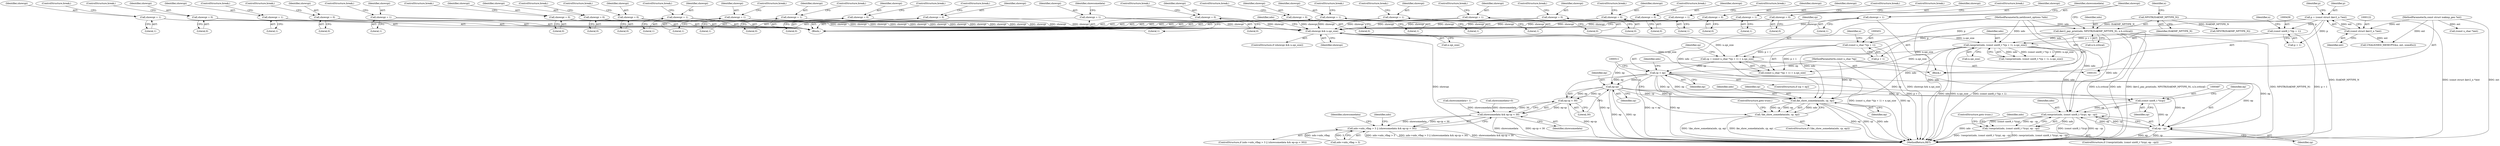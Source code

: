 digraph "0_tcpdump_c2ef693866beae071a24b45c49f9674af1df4028_2@pointer" {
"1000473" [label="(Call,ep-cp)"];
"1000459" [label="(Call,cp < ep)"];
"1000447" [label="(Call,cp = (const u_char *)(p + 1) + n.spi_size)"];
"1000450" [label="(Call,(const u_char *)(p + 1))"];
"1000119" [label="(Call,p = (const struct ikev2_n *)ext)"];
"1000121" [label="(Call,(const struct ikev2_n *)ext)"];
"1000104" [label="(MethodParameterIn,const struct isakmp_gen *ext)"];
"1000436" [label="(Call,rawprint(ndo, (const uint8_t *)(p + 1), n.spi_size))"];
"1000133" [label="(Call,ikev2_pay_print(ndo, NPSTR(ISAKMP_NPTYPE_N), n.h.critical))"];
"1000102" [label="(MethodParameterIn,netdissect_options *ndo)"];
"1000135" [label="(Call,NPSTR(ISAKMP_NPTYPE_N))"];
"1000438" [label="(Call,(const uint8_t *)(p + 1))"];
"1000424" [label="(Call,showspi && n.spi_size)"];
"1000376" [label="(Call,showspi = 0)"];
"1000360" [label="(Call,showspi = 1)"];
"1000293" [label="(Call,showspi = 0)"];
"1000205" [label="(Call,showspi = 1)"];
"1000352" [label="(Call,showspi = 0)"];
"1000221" [label="(Call,showspi = 1)"];
"1000261" [label="(Call,showspi = 0)"];
"1000269" [label="(Call,showspi = 0)"];
"1000173" [label="(Call,showspi = 0)"];
"1000197" [label="(Call,showspi = 1)"];
"1000181" [label="(Call,showspi = 1)"];
"1000325" [label="(Call,showspi = 1)"];
"1000368" [label="(Call,showspi = 0)"];
"1000309" [label="(Call,showspi = 0)"];
"1000333" [label="(Call,showspi = 1)"];
"1000285" [label="(Call,showspi = 0)"];
"1000189" [label="(Call,showspi = 0)"];
"1000317" [label="(Call,showspi = 1)"];
"1000237" [label="(Call,showspi = 1)"];
"1000213" [label="(Call,showspi = 1)"];
"1000253" [label="(Call,showspi = 0)"];
"1000301" [label="(Call,showspi = 0)"];
"1000277" [label="(Call,showspi = 0)"];
"1000142" [label="(Call,showspi = 1)"];
"1000229" [label="(Call,showspi = 1)"];
"1000344" [label="(Call,showspi = 0)"];
"1000245" [label="(Call,showspi = 1)"];
"1000106" [label="(MethodParameterIn,const u_char *ep)"];
"1000472" [label="(Call,ep-cp < 30)"];
"1000470" [label="(Call,showsomedata && ep-cp < 30)"];
"1000464" [label="(Call,ndo->ndo_vflag > 3 || (showsomedata && ep-cp < 30))"];
"1000486" [label="(Call,(const uint8_t *)(cp))"];
"1000484" [label="(Call,rawprint(ndo, (const uint8_t *)(cp), ep - cp))"];
"1000483" [label="(Call,!rawprint(ndo, (const uint8_t *)(cp), ep - cp))"];
"1000489" [label="(Call,ep - cp)"];
"1000503" [label="(Call,ike_show_somedata(ndo, cp, ep))"];
"1000502" [label="(Call,!ike_show_somedata(ndo, cp, ep))"];
"1000182" [label="(Identifier,showspi)"];
"1000326" [label="(Identifier,showspi)"];
"1000467" [label="(Identifier,ndo)"];
"1000486" [label="(Call,(const uint8_t *)(cp))"];
"1000464" [label="(Call,ndo->ndo_vflag > 3 || (showsomedata && ep-cp < 30))"];
"1000311" [label="(Literal,0)"];
"1000362" [label="(Literal,1)"];
"1000232" [label="(ControlStructure,break;)"];
"1000137" [label="(Call,n.h.critical)"];
"1000270" [label="(Identifier,showspi)"];
"1000301" [label="(Call,showspi = 0)"];
"1000277" [label="(Call,showspi = 0)"];
"1000213" [label="(Call,showspi = 1)"];
"1000505" [label="(Identifier,cp)"];
"1000271" [label="(Literal,0)"];
"1000346" [label="(Literal,0)"];
"1000460" [label="(Identifier,cp)"];
"1000146" [label="(Identifier,showsomedata)"];
"1000240" [label="(ControlStructure,break;)"];
"1000461" [label="(Identifier,ep)"];
"1000344" [label="(Call,showspi = 0)"];
"1000304" [label="(ControlStructure,break;)"];
"1000470" [label="(Call,showsomedata && ep-cp < 30)"];
"1000426" [label="(Call,n.spi_size)"];
"1000176" [label="(ControlStructure,break;)"];
"1000463" [label="(ControlStructure,if (ndo->ndo_vflag > 3 || (showsomedata && ep-cp < 30)))"];
"1000510" [label="(Call,(const u_char *)ext)"];
"1000447" [label="(Call,cp = (const u_char *)(p + 1) + n.spi_size)"];
"1000145" [label="(Call,showsomedata=0)"];
"1000484" [label="(Call,rawprint(ndo, (const uint8_t *)(cp), ep - cp))"];
"1000328" [label="(ControlStructure,break;)"];
"1000379" [label="(ControlStructure,break;)"];
"1000352" [label="(Call,showspi = 0)"];
"1000123" [label="(Identifier,ext)"];
"1000456" [label="(Identifier,n)"];
"1000144" [label="(Literal,1)"];
"1000325" [label="(Call,showspi = 1)"];
"1000126" [label="(Identifier,p)"];
"1000503" [label="(Call,ike_show_somedata(ndo, cp, ep))"];
"1000287" [label="(Literal,0)"];
"1000319" [label="(Literal,1)"];
"1000247" [label="(Literal,1)"];
"1000495" [label="(Identifier,ndo)"];
"1000473" [label="(Call,ep-cp)"];
"1000334" [label="(Identifier,showspi)"];
"1000335" [label="(Literal,1)"];
"1000143" [label="(Identifier,showspi)"];
"1000371" [label="(ControlStructure,break;)"];
"1000256" [label="(ControlStructure,break;)"];
"1000215" [label="(Literal,1)"];
"1000483" [label="(Call,!rawprint(ndo, (const uint8_t *)(cp), ep - cp))"];
"1000205" [label="(Call,showspi = 1)"];
"1000206" [label="(Identifier,showspi)"];
"1000458" [label="(ControlStructure,if (cp < ep))"];
"1000248" [label="(ControlStructure,break;)"];
"1000443" [label="(Call,n.spi_size)"];
"1000189" [label="(Call,showspi = 0)"];
"1000520" [label="(Call,NPSTR(ISAKMP_NPTYPE_N))"];
"1000120" [label="(Identifier,p)"];
"1000432" [label="(Identifier,ndo)"];
"1000142" [label="(Call,showspi = 1)"];
"1000119" [label="(Call,p = (const struct ikev2_n *)ext)"];
"1000136" [label="(Identifier,ISAKMP_NPTYPE_N)"];
"1000309" [label="(Call,showspi = 0)"];
"1000216" [label="(ControlStructure,break;)"];
"1000492" [label="(ControlStructure,goto trunc;)"];
"1000200" [label="(ControlStructure,break;)"];
"1000264" [label="(ControlStructure,break;)"];
"1000488" [label="(Identifier,cp)"];
"1000452" [label="(Call,p + 1)"];
"1000245" [label="(Call,showspi = 1)"];
"1000489" [label="(Call,ep - cp)"];
"1000168" [label="(Block,)"];
"1000423" [label="(ControlStructure,if (showspi && n.spi_size))"];
"1000102" [label="(MethodParameterIn,netdissect_options *ndo)"];
"1000272" [label="(ControlStructure,break;)"];
"1000263" [label="(Literal,0)"];
"1000438" [label="(Call,(const uint8_t *)(p + 1))"];
"1000288" [label="(ControlStructure,break;)"];
"1000192" [label="(ControlStructure,break;)"];
"1000231" [label="(Literal,1)"];
"1000361" [label="(Identifier,showspi)"];
"1000378" [label="(Literal,0)"];
"1000310" [label="(Identifier,showspi)"];
"1000425" [label="(Identifier,showspi)"];
"1000318" [label="(Identifier,showspi)"];
"1000296" [label="(ControlStructure,break;)"];
"1000285" [label="(Call,showspi = 0)"];
"1000436" [label="(Call,rawprint(ndo, (const uint8_t *)(p + 1), n.spi_size))"];
"1000444" [label="(Identifier,n)"];
"1000279" [label="(Literal,0)"];
"1000482" [label="(ControlStructure,if (!rawprint(ndo, (const uint8_t *)(cp), ep - cp)))"];
"1000175" [label="(Literal,0)"];
"1000370" [label="(Literal,0)"];
"1000437" [label="(Identifier,ndo)"];
"1000224" [label="(ControlStructure,break;)"];
"1000490" [label="(Identifier,ep)"];
"1000345" [label="(Identifier,showspi)"];
"1000475" [label="(Identifier,cp)"];
"1000491" [label="(Identifier,cp)"];
"1000294" [label="(Identifier,showspi)"];
"1000360" [label="(Call,showspi = 1)"];
"1000448" [label="(Identifier,cp)"];
"1000222" [label="(Identifier,showspi)"];
"1000303" [label="(Literal,0)"];
"1000104" [label="(MethodParameterIn,const struct isakmp_gen *ext)"];
"1000111" [label="(Block,)"];
"1000485" [label="(Identifier,ndo)"];
"1000190" [label="(Identifier,showspi)"];
"1000474" [label="(Identifier,ep)"];
"1000480" [label="(Identifier,ndo)"];
"1000337" [label="(Identifier,showsomedata)"];
"1000465" [label="(Call,ndo->ndo_vflag > 3)"];
"1000449" [label="(Call,(const u_char *)(p + 1) + n.spi_size)"];
"1000354" [label="(Literal,0)"];
"1000320" [label="(ControlStructure,break;)"];
"1000376" [label="(Call,showspi = 0)"];
"1000183" [label="(Literal,1)"];
"1000230" [label="(Identifier,showspi)"];
"1000133" [label="(Call,ikev2_pay_print(ndo, NPSTR(ISAKMP_NPTYPE_N), n.h.critical))"];
"1000127" [label="(Call,UNALIGNED_MEMCPY(&n, ext, sizeof(n)))"];
"1000106" [label="(MethodParameterIn,const u_char *ep)"];
"1000476" [label="(Literal,30)"];
"1000269" [label="(Call,showspi = 0)"];
"1000347" [label="(ControlStructure,break;)"];
"1000253" [label="(Call,showspi = 0)"];
"1000507" [label="(ControlStructure,goto trunc;)"];
"1000368" [label="(Call,showspi = 0)"];
"1000134" [label="(Identifier,ndo)"];
"1000280" [label="(ControlStructure,break;)"];
"1000174" [label="(Identifier,showspi)"];
"1000524" [label="(MethodReturn,RET)"];
"1000317" [label="(Call,showspi = 1)"];
"1000336" [label="(Call,showsomedata= 1)"];
"1000208" [label="(ControlStructure,break;)"];
"1000262" [label="(Identifier,showspi)"];
"1000121" [label="(Call,(const struct ikev2_n *)ext)"];
"1000369" [label="(Identifier,showspi)"];
"1000254" [label="(Identifier,showspi)"];
"1000327" [label="(Literal,1)"];
"1000139" [label="(Identifier,n)"];
"1000197" [label="(Call,showspi = 1)"];
"1000278" [label="(Identifier,showspi)"];
"1000198" [label="(Identifier,showspi)"];
"1000355" [label="(ControlStructure,break;)"];
"1000221" [label="(Call,showspi = 1)"];
"1000246" [label="(Identifier,showspi)"];
"1000191" [label="(Literal,0)"];
"1000424" [label="(Call,showspi && n.spi_size)"];
"1000223" [label="(Literal,1)"];
"1000295" [label="(Literal,0)"];
"1000499" [label="(Identifier,showsomedata)"];
"1000502" [label="(Call,!ike_show_somedata(ndo, cp, ep))"];
"1000286" [label="(Identifier,showspi)"];
"1000504" [label="(Identifier,ndo)"];
"1000471" [label="(Identifier,showsomedata)"];
"1000184" [label="(ControlStructure,break;)"];
"1000353" [label="(Identifier,showspi)"];
"1000135" [label="(Call,NPSTR(ISAKMP_NPTYPE_N))"];
"1000214" [label="(Identifier,showspi)"];
"1000312" [label="(ControlStructure,break;)"];
"1000501" [label="(ControlStructure,if (!ike_show_somedata(ndo, cp, ep)))"];
"1000237" [label="(Call,showspi = 1)"];
"1000229" [label="(Call,showspi = 1)"];
"1000472" [label="(Call,ep-cp < 30)"];
"1000207" [label="(Literal,1)"];
"1000506" [label="(Identifier,ep)"];
"1000293" [label="(Call,showspi = 0)"];
"1000377" [label="(Identifier,showspi)"];
"1000255" [label="(Literal,0)"];
"1000238" [label="(Identifier,showspi)"];
"1000450" [label="(Call,(const u_char *)(p + 1))"];
"1000261" [label="(Call,showspi = 0)"];
"1000440" [label="(Call,p + 1)"];
"1000173" [label="(Call,showspi = 0)"];
"1000333" [label="(Call,showspi = 1)"];
"1000459" [label="(Call,cp < ep)"];
"1000199" [label="(Literal,1)"];
"1000363" [label="(ControlStructure,break;)"];
"1000435" [label="(Call,!rawprint(ndo, (const uint8_t *)(p + 1), n.spi_size))"];
"1000302" [label="(Identifier,showspi)"];
"1000239" [label="(Literal,1)"];
"1000181" [label="(Call,showspi = 1)"];
"1000473" -> "1000472"  [label="AST: "];
"1000473" -> "1000475"  [label="CFG: "];
"1000474" -> "1000473"  [label="AST: "];
"1000475" -> "1000473"  [label="AST: "];
"1000476" -> "1000473"  [label="CFG: "];
"1000473" -> "1000524"  [label="DDG: ep"];
"1000473" -> "1000524"  [label="DDG: cp"];
"1000473" -> "1000472"  [label="DDG: ep"];
"1000473" -> "1000472"  [label="DDG: cp"];
"1000459" -> "1000473"  [label="DDG: ep"];
"1000459" -> "1000473"  [label="DDG: cp"];
"1000106" -> "1000473"  [label="DDG: ep"];
"1000473" -> "1000486"  [label="DDG: cp"];
"1000473" -> "1000489"  [label="DDG: ep"];
"1000473" -> "1000503"  [label="DDG: cp"];
"1000473" -> "1000503"  [label="DDG: ep"];
"1000459" -> "1000458"  [label="AST: "];
"1000459" -> "1000461"  [label="CFG: "];
"1000460" -> "1000459"  [label="AST: "];
"1000461" -> "1000459"  [label="AST: "];
"1000467" -> "1000459"  [label="CFG: "];
"1000511" -> "1000459"  [label="CFG: "];
"1000459" -> "1000524"  [label="DDG: ep"];
"1000459" -> "1000524"  [label="DDG: cp"];
"1000459" -> "1000524"  [label="DDG: cp < ep"];
"1000447" -> "1000459"  [label="DDG: cp"];
"1000106" -> "1000459"  [label="DDG: ep"];
"1000459" -> "1000486"  [label="DDG: cp"];
"1000459" -> "1000489"  [label="DDG: ep"];
"1000459" -> "1000503"  [label="DDG: cp"];
"1000459" -> "1000503"  [label="DDG: ep"];
"1000447" -> "1000111"  [label="AST: "];
"1000447" -> "1000449"  [label="CFG: "];
"1000448" -> "1000447"  [label="AST: "];
"1000449" -> "1000447"  [label="AST: "];
"1000460" -> "1000447"  [label="CFG: "];
"1000447" -> "1000524"  [label="DDG: (const u_char *)(p + 1) + n.spi_size"];
"1000450" -> "1000447"  [label="DDG: p + 1"];
"1000436" -> "1000447"  [label="DDG: n.spi_size"];
"1000424" -> "1000447"  [label="DDG: n.spi_size"];
"1000450" -> "1000449"  [label="AST: "];
"1000450" -> "1000452"  [label="CFG: "];
"1000451" -> "1000450"  [label="AST: "];
"1000452" -> "1000450"  [label="AST: "];
"1000456" -> "1000450"  [label="CFG: "];
"1000450" -> "1000524"  [label="DDG: p + 1"];
"1000450" -> "1000449"  [label="DDG: p + 1"];
"1000119" -> "1000450"  [label="DDG: p"];
"1000119" -> "1000111"  [label="AST: "];
"1000119" -> "1000121"  [label="CFG: "];
"1000120" -> "1000119"  [label="AST: "];
"1000121" -> "1000119"  [label="AST: "];
"1000126" -> "1000119"  [label="CFG: "];
"1000119" -> "1000524"  [label="DDG: (const struct ikev2_n *)ext"];
"1000121" -> "1000119"  [label="DDG: ext"];
"1000119" -> "1000438"  [label="DDG: p"];
"1000119" -> "1000440"  [label="DDG: p"];
"1000119" -> "1000452"  [label="DDG: p"];
"1000121" -> "1000123"  [label="CFG: "];
"1000122" -> "1000121"  [label="AST: "];
"1000123" -> "1000121"  [label="AST: "];
"1000104" -> "1000121"  [label="DDG: ext"];
"1000121" -> "1000127"  [label="DDG: ext"];
"1000104" -> "1000101"  [label="AST: "];
"1000104" -> "1000524"  [label="DDG: ext"];
"1000104" -> "1000127"  [label="DDG: ext"];
"1000104" -> "1000510"  [label="DDG: ext"];
"1000436" -> "1000435"  [label="AST: "];
"1000436" -> "1000443"  [label="CFG: "];
"1000437" -> "1000436"  [label="AST: "];
"1000438" -> "1000436"  [label="AST: "];
"1000443" -> "1000436"  [label="AST: "];
"1000435" -> "1000436"  [label="CFG: "];
"1000436" -> "1000524"  [label="DDG: ndo"];
"1000436" -> "1000524"  [label="DDG: n.spi_size"];
"1000436" -> "1000524"  [label="DDG: (const uint8_t *)(p + 1)"];
"1000436" -> "1000435"  [label="DDG: ndo"];
"1000436" -> "1000435"  [label="DDG: (const uint8_t *)(p + 1)"];
"1000436" -> "1000435"  [label="DDG: n.spi_size"];
"1000133" -> "1000436"  [label="DDG: ndo"];
"1000102" -> "1000436"  [label="DDG: ndo"];
"1000438" -> "1000436"  [label="DDG: p + 1"];
"1000424" -> "1000436"  [label="DDG: n.spi_size"];
"1000436" -> "1000449"  [label="DDG: n.spi_size"];
"1000436" -> "1000484"  [label="DDG: ndo"];
"1000436" -> "1000503"  [label="DDG: ndo"];
"1000133" -> "1000111"  [label="AST: "];
"1000133" -> "1000137"  [label="CFG: "];
"1000134" -> "1000133"  [label="AST: "];
"1000135" -> "1000133"  [label="AST: "];
"1000137" -> "1000133"  [label="AST: "];
"1000143" -> "1000133"  [label="CFG: "];
"1000133" -> "1000524"  [label="DDG: ndo"];
"1000133" -> "1000524"  [label="DDG: ikev2_pay_print(ndo, NPSTR(ISAKMP_NPTYPE_N), n.h.critical)"];
"1000133" -> "1000524"  [label="DDG: NPSTR(ISAKMP_NPTYPE_N)"];
"1000133" -> "1000524"  [label="DDG: n.h.critical"];
"1000102" -> "1000133"  [label="DDG: ndo"];
"1000135" -> "1000133"  [label="DDG: ISAKMP_NPTYPE_N"];
"1000133" -> "1000484"  [label="DDG: ndo"];
"1000133" -> "1000503"  [label="DDG: ndo"];
"1000102" -> "1000101"  [label="AST: "];
"1000102" -> "1000524"  [label="DDG: ndo"];
"1000102" -> "1000484"  [label="DDG: ndo"];
"1000102" -> "1000503"  [label="DDG: ndo"];
"1000135" -> "1000136"  [label="CFG: "];
"1000136" -> "1000135"  [label="AST: "];
"1000139" -> "1000135"  [label="CFG: "];
"1000135" -> "1000524"  [label="DDG: ISAKMP_NPTYPE_N"];
"1000135" -> "1000520"  [label="DDG: ISAKMP_NPTYPE_N"];
"1000438" -> "1000440"  [label="CFG: "];
"1000439" -> "1000438"  [label="AST: "];
"1000440" -> "1000438"  [label="AST: "];
"1000444" -> "1000438"  [label="CFG: "];
"1000438" -> "1000524"  [label="DDG: p + 1"];
"1000424" -> "1000423"  [label="AST: "];
"1000424" -> "1000425"  [label="CFG: "];
"1000424" -> "1000426"  [label="CFG: "];
"1000425" -> "1000424"  [label="AST: "];
"1000426" -> "1000424"  [label="AST: "];
"1000432" -> "1000424"  [label="CFG: "];
"1000448" -> "1000424"  [label="CFG: "];
"1000424" -> "1000524"  [label="DDG: showspi"];
"1000424" -> "1000524"  [label="DDG: showspi && n.spi_size"];
"1000376" -> "1000424"  [label="DDG: showspi"];
"1000360" -> "1000424"  [label="DDG: showspi"];
"1000293" -> "1000424"  [label="DDG: showspi"];
"1000205" -> "1000424"  [label="DDG: showspi"];
"1000352" -> "1000424"  [label="DDG: showspi"];
"1000221" -> "1000424"  [label="DDG: showspi"];
"1000261" -> "1000424"  [label="DDG: showspi"];
"1000269" -> "1000424"  [label="DDG: showspi"];
"1000173" -> "1000424"  [label="DDG: showspi"];
"1000197" -> "1000424"  [label="DDG: showspi"];
"1000181" -> "1000424"  [label="DDG: showspi"];
"1000325" -> "1000424"  [label="DDG: showspi"];
"1000368" -> "1000424"  [label="DDG: showspi"];
"1000309" -> "1000424"  [label="DDG: showspi"];
"1000333" -> "1000424"  [label="DDG: showspi"];
"1000285" -> "1000424"  [label="DDG: showspi"];
"1000189" -> "1000424"  [label="DDG: showspi"];
"1000317" -> "1000424"  [label="DDG: showspi"];
"1000237" -> "1000424"  [label="DDG: showspi"];
"1000213" -> "1000424"  [label="DDG: showspi"];
"1000253" -> "1000424"  [label="DDG: showspi"];
"1000301" -> "1000424"  [label="DDG: showspi"];
"1000277" -> "1000424"  [label="DDG: showspi"];
"1000142" -> "1000424"  [label="DDG: showspi"];
"1000229" -> "1000424"  [label="DDG: showspi"];
"1000344" -> "1000424"  [label="DDG: showspi"];
"1000245" -> "1000424"  [label="DDG: showspi"];
"1000424" -> "1000449"  [label="DDG: n.spi_size"];
"1000376" -> "1000168"  [label="AST: "];
"1000376" -> "1000378"  [label="CFG: "];
"1000377" -> "1000376"  [label="AST: "];
"1000378" -> "1000376"  [label="AST: "];
"1000379" -> "1000376"  [label="CFG: "];
"1000360" -> "1000168"  [label="AST: "];
"1000360" -> "1000362"  [label="CFG: "];
"1000361" -> "1000360"  [label="AST: "];
"1000362" -> "1000360"  [label="AST: "];
"1000363" -> "1000360"  [label="CFG: "];
"1000293" -> "1000168"  [label="AST: "];
"1000293" -> "1000295"  [label="CFG: "];
"1000294" -> "1000293"  [label="AST: "];
"1000295" -> "1000293"  [label="AST: "];
"1000296" -> "1000293"  [label="CFG: "];
"1000205" -> "1000168"  [label="AST: "];
"1000205" -> "1000207"  [label="CFG: "];
"1000206" -> "1000205"  [label="AST: "];
"1000207" -> "1000205"  [label="AST: "];
"1000208" -> "1000205"  [label="CFG: "];
"1000352" -> "1000168"  [label="AST: "];
"1000352" -> "1000354"  [label="CFG: "];
"1000353" -> "1000352"  [label="AST: "];
"1000354" -> "1000352"  [label="AST: "];
"1000355" -> "1000352"  [label="CFG: "];
"1000221" -> "1000168"  [label="AST: "];
"1000221" -> "1000223"  [label="CFG: "];
"1000222" -> "1000221"  [label="AST: "];
"1000223" -> "1000221"  [label="AST: "];
"1000224" -> "1000221"  [label="CFG: "];
"1000261" -> "1000168"  [label="AST: "];
"1000261" -> "1000263"  [label="CFG: "];
"1000262" -> "1000261"  [label="AST: "];
"1000263" -> "1000261"  [label="AST: "];
"1000264" -> "1000261"  [label="CFG: "];
"1000269" -> "1000168"  [label="AST: "];
"1000269" -> "1000271"  [label="CFG: "];
"1000270" -> "1000269"  [label="AST: "];
"1000271" -> "1000269"  [label="AST: "];
"1000272" -> "1000269"  [label="CFG: "];
"1000173" -> "1000168"  [label="AST: "];
"1000173" -> "1000175"  [label="CFG: "];
"1000174" -> "1000173"  [label="AST: "];
"1000175" -> "1000173"  [label="AST: "];
"1000176" -> "1000173"  [label="CFG: "];
"1000197" -> "1000168"  [label="AST: "];
"1000197" -> "1000199"  [label="CFG: "];
"1000198" -> "1000197"  [label="AST: "];
"1000199" -> "1000197"  [label="AST: "];
"1000200" -> "1000197"  [label="CFG: "];
"1000181" -> "1000168"  [label="AST: "];
"1000181" -> "1000183"  [label="CFG: "];
"1000182" -> "1000181"  [label="AST: "];
"1000183" -> "1000181"  [label="AST: "];
"1000184" -> "1000181"  [label="CFG: "];
"1000325" -> "1000168"  [label="AST: "];
"1000325" -> "1000327"  [label="CFG: "];
"1000326" -> "1000325"  [label="AST: "];
"1000327" -> "1000325"  [label="AST: "];
"1000328" -> "1000325"  [label="CFG: "];
"1000368" -> "1000168"  [label="AST: "];
"1000368" -> "1000370"  [label="CFG: "];
"1000369" -> "1000368"  [label="AST: "];
"1000370" -> "1000368"  [label="AST: "];
"1000371" -> "1000368"  [label="CFG: "];
"1000309" -> "1000168"  [label="AST: "];
"1000309" -> "1000311"  [label="CFG: "];
"1000310" -> "1000309"  [label="AST: "];
"1000311" -> "1000309"  [label="AST: "];
"1000312" -> "1000309"  [label="CFG: "];
"1000333" -> "1000168"  [label="AST: "];
"1000333" -> "1000335"  [label="CFG: "];
"1000334" -> "1000333"  [label="AST: "];
"1000335" -> "1000333"  [label="AST: "];
"1000337" -> "1000333"  [label="CFG: "];
"1000285" -> "1000168"  [label="AST: "];
"1000285" -> "1000287"  [label="CFG: "];
"1000286" -> "1000285"  [label="AST: "];
"1000287" -> "1000285"  [label="AST: "];
"1000288" -> "1000285"  [label="CFG: "];
"1000189" -> "1000168"  [label="AST: "];
"1000189" -> "1000191"  [label="CFG: "];
"1000190" -> "1000189"  [label="AST: "];
"1000191" -> "1000189"  [label="AST: "];
"1000192" -> "1000189"  [label="CFG: "];
"1000317" -> "1000168"  [label="AST: "];
"1000317" -> "1000319"  [label="CFG: "];
"1000318" -> "1000317"  [label="AST: "];
"1000319" -> "1000317"  [label="AST: "];
"1000320" -> "1000317"  [label="CFG: "];
"1000237" -> "1000168"  [label="AST: "];
"1000237" -> "1000239"  [label="CFG: "];
"1000238" -> "1000237"  [label="AST: "];
"1000239" -> "1000237"  [label="AST: "];
"1000240" -> "1000237"  [label="CFG: "];
"1000213" -> "1000168"  [label="AST: "];
"1000213" -> "1000215"  [label="CFG: "];
"1000214" -> "1000213"  [label="AST: "];
"1000215" -> "1000213"  [label="AST: "];
"1000216" -> "1000213"  [label="CFG: "];
"1000253" -> "1000168"  [label="AST: "];
"1000253" -> "1000255"  [label="CFG: "];
"1000254" -> "1000253"  [label="AST: "];
"1000255" -> "1000253"  [label="AST: "];
"1000256" -> "1000253"  [label="CFG: "];
"1000301" -> "1000168"  [label="AST: "];
"1000301" -> "1000303"  [label="CFG: "];
"1000302" -> "1000301"  [label="AST: "];
"1000303" -> "1000301"  [label="AST: "];
"1000304" -> "1000301"  [label="CFG: "];
"1000277" -> "1000168"  [label="AST: "];
"1000277" -> "1000279"  [label="CFG: "];
"1000278" -> "1000277"  [label="AST: "];
"1000279" -> "1000277"  [label="AST: "];
"1000280" -> "1000277"  [label="CFG: "];
"1000142" -> "1000111"  [label="AST: "];
"1000142" -> "1000144"  [label="CFG: "];
"1000143" -> "1000142"  [label="AST: "];
"1000144" -> "1000142"  [label="AST: "];
"1000146" -> "1000142"  [label="CFG: "];
"1000229" -> "1000168"  [label="AST: "];
"1000229" -> "1000231"  [label="CFG: "];
"1000230" -> "1000229"  [label="AST: "];
"1000231" -> "1000229"  [label="AST: "];
"1000232" -> "1000229"  [label="CFG: "];
"1000344" -> "1000168"  [label="AST: "];
"1000344" -> "1000346"  [label="CFG: "];
"1000345" -> "1000344"  [label="AST: "];
"1000346" -> "1000344"  [label="AST: "];
"1000347" -> "1000344"  [label="CFG: "];
"1000245" -> "1000168"  [label="AST: "];
"1000245" -> "1000247"  [label="CFG: "];
"1000246" -> "1000245"  [label="AST: "];
"1000247" -> "1000245"  [label="AST: "];
"1000248" -> "1000245"  [label="CFG: "];
"1000106" -> "1000101"  [label="AST: "];
"1000106" -> "1000524"  [label="DDG: ep"];
"1000106" -> "1000489"  [label="DDG: ep"];
"1000106" -> "1000503"  [label="DDG: ep"];
"1000472" -> "1000470"  [label="AST: "];
"1000472" -> "1000476"  [label="CFG: "];
"1000476" -> "1000472"  [label="AST: "];
"1000470" -> "1000472"  [label="CFG: "];
"1000472" -> "1000524"  [label="DDG: ep-cp"];
"1000472" -> "1000470"  [label="DDG: ep-cp"];
"1000472" -> "1000470"  [label="DDG: 30"];
"1000470" -> "1000464"  [label="AST: "];
"1000470" -> "1000471"  [label="CFG: "];
"1000471" -> "1000470"  [label="AST: "];
"1000464" -> "1000470"  [label="CFG: "];
"1000470" -> "1000524"  [label="DDG: ep-cp < 30"];
"1000470" -> "1000524"  [label="DDG: showsomedata"];
"1000470" -> "1000464"  [label="DDG: showsomedata"];
"1000470" -> "1000464"  [label="DDG: ep-cp < 30"];
"1000145" -> "1000470"  [label="DDG: showsomedata"];
"1000336" -> "1000470"  [label="DDG: showsomedata"];
"1000464" -> "1000463"  [label="AST: "];
"1000464" -> "1000465"  [label="CFG: "];
"1000465" -> "1000464"  [label="AST: "];
"1000480" -> "1000464"  [label="CFG: "];
"1000499" -> "1000464"  [label="CFG: "];
"1000464" -> "1000524"  [label="DDG: ndo->ndo_vflag > 3"];
"1000464" -> "1000524"  [label="DDG: ndo->ndo_vflag > 3 || (showsomedata && ep-cp < 30)"];
"1000464" -> "1000524"  [label="DDG: showsomedata && ep-cp < 30"];
"1000465" -> "1000464"  [label="DDG: ndo->ndo_vflag"];
"1000465" -> "1000464"  [label="DDG: 3"];
"1000486" -> "1000484"  [label="AST: "];
"1000486" -> "1000488"  [label="CFG: "];
"1000487" -> "1000486"  [label="AST: "];
"1000488" -> "1000486"  [label="AST: "];
"1000490" -> "1000486"  [label="CFG: "];
"1000486" -> "1000484"  [label="DDG: cp"];
"1000486" -> "1000489"  [label="DDG: cp"];
"1000484" -> "1000483"  [label="AST: "];
"1000484" -> "1000489"  [label="CFG: "];
"1000485" -> "1000484"  [label="AST: "];
"1000489" -> "1000484"  [label="AST: "];
"1000483" -> "1000484"  [label="CFG: "];
"1000484" -> "1000524"  [label="DDG: (const uint8_t *)(cp)"];
"1000484" -> "1000524"  [label="DDG: ep - cp"];
"1000484" -> "1000524"  [label="DDG: ndo"];
"1000484" -> "1000483"  [label="DDG: ndo"];
"1000484" -> "1000483"  [label="DDG: (const uint8_t *)(cp)"];
"1000484" -> "1000483"  [label="DDG: ep - cp"];
"1000489" -> "1000484"  [label="DDG: ep"];
"1000489" -> "1000484"  [label="DDG: cp"];
"1000483" -> "1000482"  [label="AST: "];
"1000492" -> "1000483"  [label="CFG: "];
"1000495" -> "1000483"  [label="CFG: "];
"1000483" -> "1000524"  [label="DDG: !rawprint(ndo, (const uint8_t *)(cp), ep - cp)"];
"1000483" -> "1000524"  [label="DDG: rawprint(ndo, (const uint8_t *)(cp), ep - cp)"];
"1000489" -> "1000491"  [label="CFG: "];
"1000490" -> "1000489"  [label="AST: "];
"1000491" -> "1000489"  [label="AST: "];
"1000489" -> "1000524"  [label="DDG: cp"];
"1000489" -> "1000524"  [label="DDG: ep"];
"1000503" -> "1000502"  [label="AST: "];
"1000503" -> "1000506"  [label="CFG: "];
"1000504" -> "1000503"  [label="AST: "];
"1000505" -> "1000503"  [label="AST: "];
"1000506" -> "1000503"  [label="AST: "];
"1000502" -> "1000503"  [label="CFG: "];
"1000503" -> "1000524"  [label="DDG: ep"];
"1000503" -> "1000524"  [label="DDG: cp"];
"1000503" -> "1000524"  [label="DDG: ndo"];
"1000503" -> "1000502"  [label="DDG: ndo"];
"1000503" -> "1000502"  [label="DDG: cp"];
"1000503" -> "1000502"  [label="DDG: ep"];
"1000502" -> "1000501"  [label="AST: "];
"1000507" -> "1000502"  [label="CFG: "];
"1000511" -> "1000502"  [label="CFG: "];
"1000502" -> "1000524"  [label="DDG: ike_show_somedata(ndo, cp, ep)"];
"1000502" -> "1000524"  [label="DDG: !ike_show_somedata(ndo, cp, ep)"];
}
